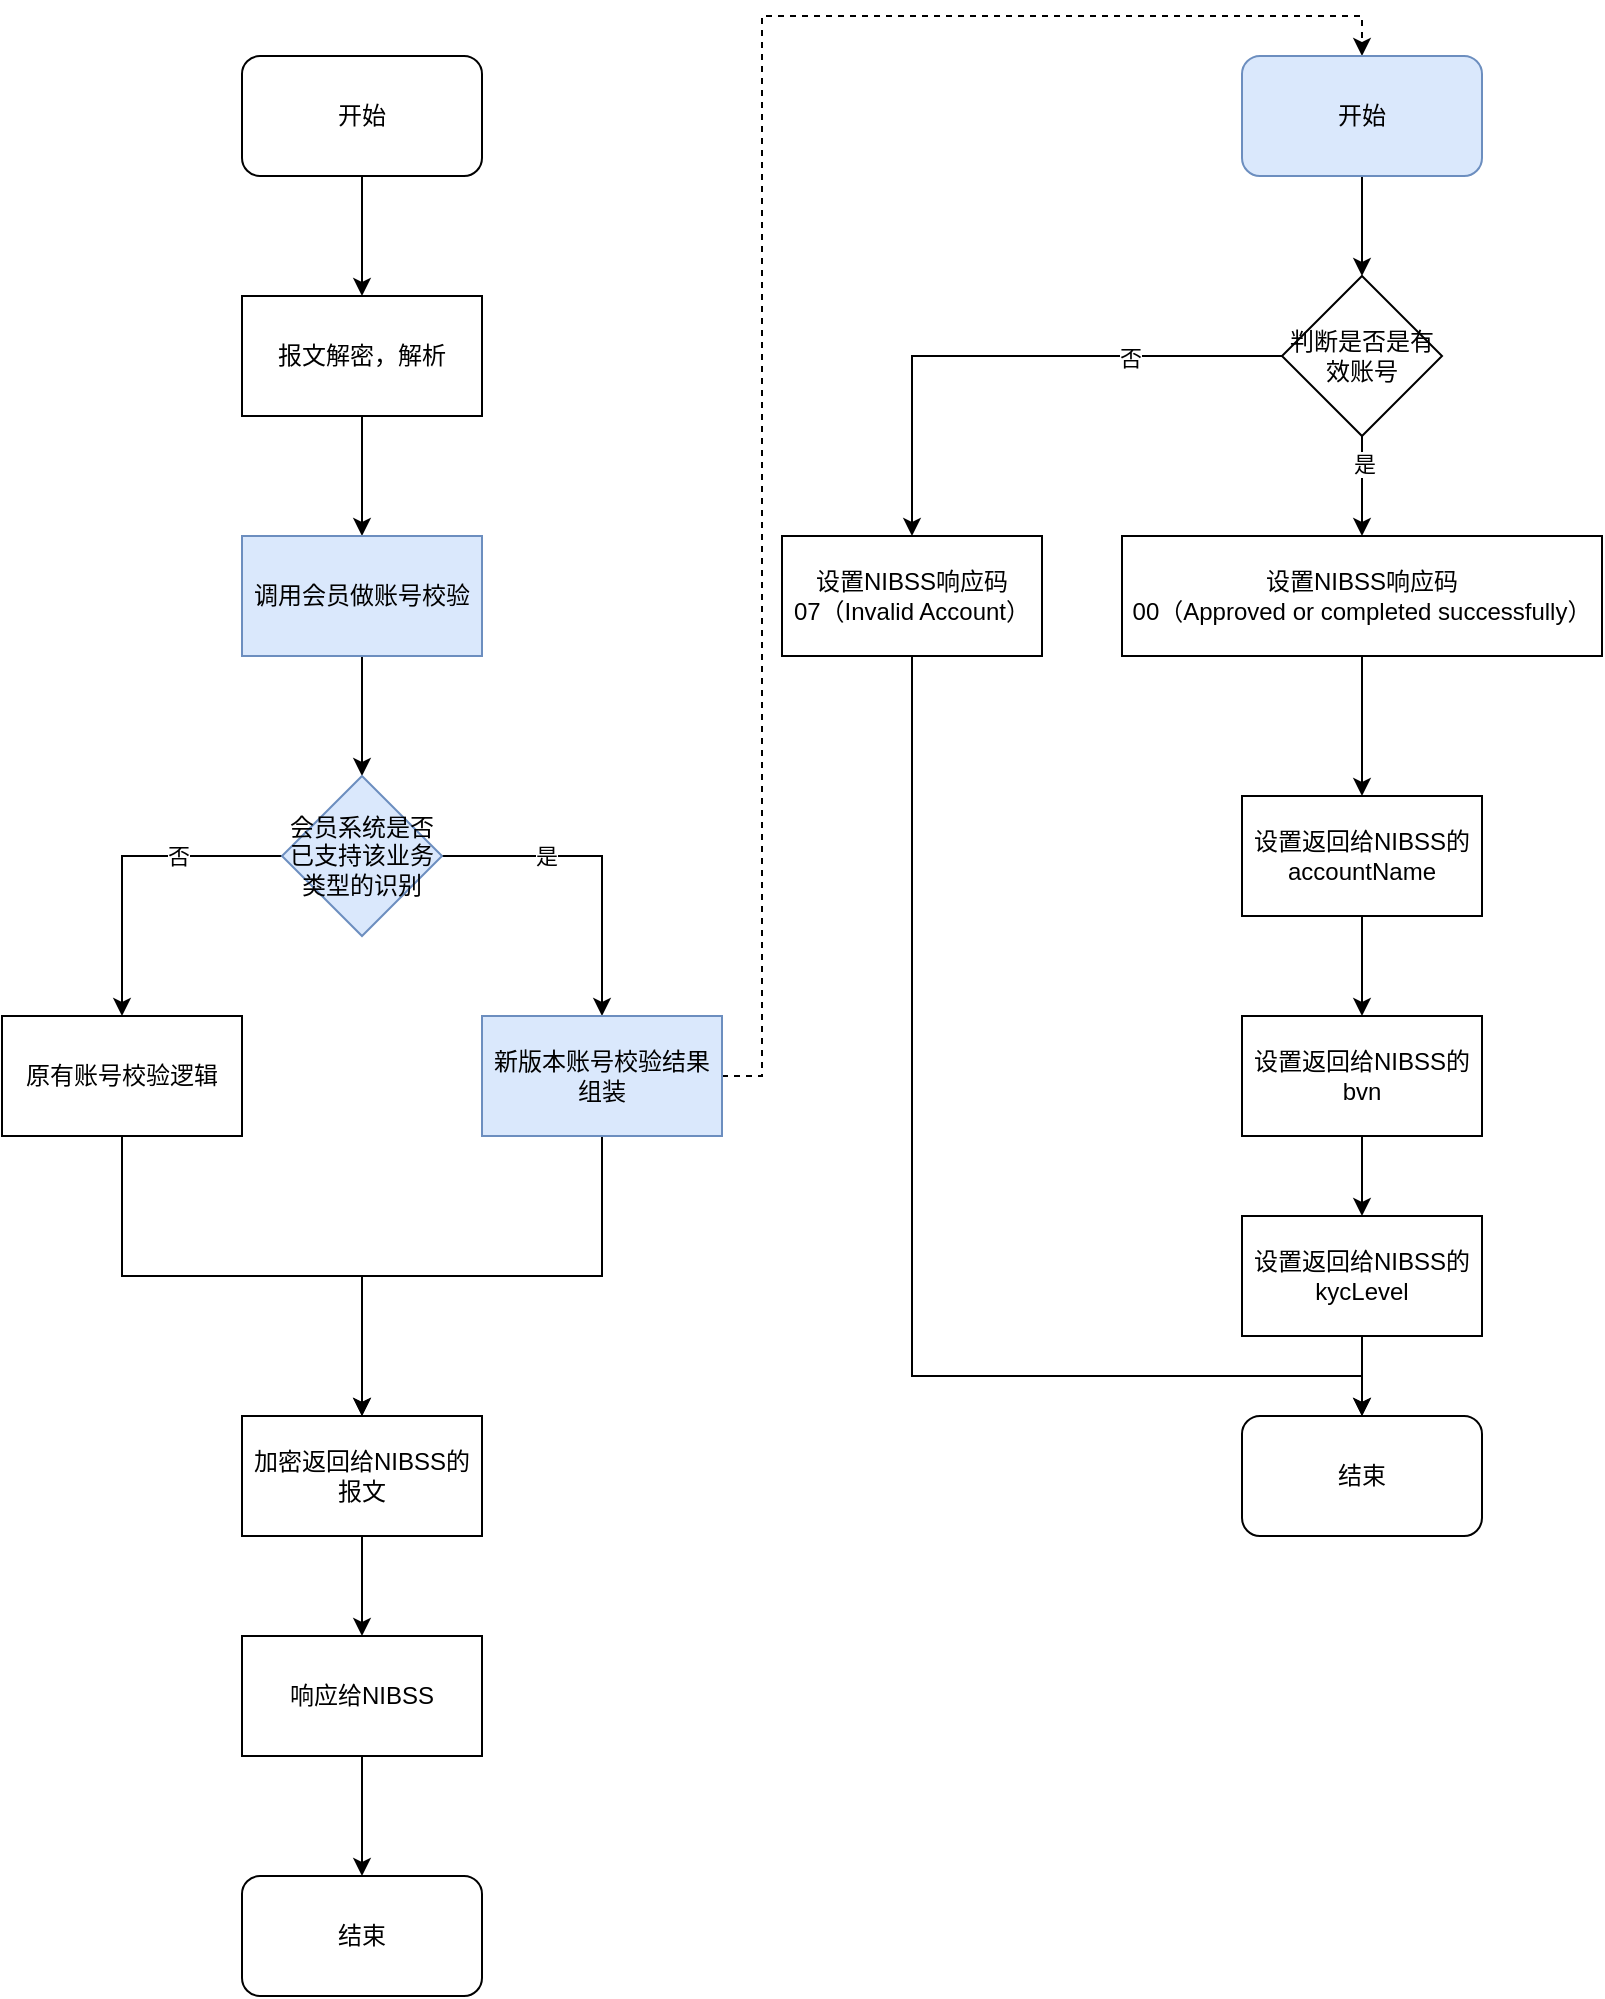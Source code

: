 <mxfile version="21.1.1" type="github">
  <diagram name="第 1 页" id="T2vmHhKR4XjcTjqLVEOl">
    <mxGraphModel dx="1103" dy="612" grid="1" gridSize="10" guides="1" tooltips="1" connect="1" arrows="1" fold="1" page="1" pageScale="1" pageWidth="827" pageHeight="1169" math="0" shadow="0">
      <root>
        <mxCell id="0" />
        <mxCell id="1" parent="0" />
        <mxCell id="-RsiTzVQ_q_hdSGPjQla-8" style="edgeStyle=orthogonalEdgeStyle;rounded=0;orthogonalLoop=1;jettySize=auto;html=1;entryX=0.5;entryY=0;entryDx=0;entryDy=0;" edge="1" parent="1" source="-RsiTzVQ_q_hdSGPjQla-1" target="-RsiTzVQ_q_hdSGPjQla-2">
          <mxGeometry relative="1" as="geometry" />
        </mxCell>
        <mxCell id="-RsiTzVQ_q_hdSGPjQla-1" value="开始" style="rounded=1;whiteSpace=wrap;html=1;" vertex="1" parent="1">
          <mxGeometry x="120" y="40" width="120" height="60" as="geometry" />
        </mxCell>
        <mxCell id="-RsiTzVQ_q_hdSGPjQla-9" style="edgeStyle=orthogonalEdgeStyle;rounded=0;orthogonalLoop=1;jettySize=auto;html=1;entryX=0.5;entryY=0;entryDx=0;entryDy=0;" edge="1" parent="1" source="-RsiTzVQ_q_hdSGPjQla-2" target="-RsiTzVQ_q_hdSGPjQla-3">
          <mxGeometry relative="1" as="geometry" />
        </mxCell>
        <mxCell id="-RsiTzVQ_q_hdSGPjQla-2" value="报文解密，解析" style="rounded=0;whiteSpace=wrap;html=1;" vertex="1" parent="1">
          <mxGeometry x="120" y="160" width="120" height="60" as="geometry" />
        </mxCell>
        <mxCell id="-RsiTzVQ_q_hdSGPjQla-10" style="edgeStyle=orthogonalEdgeStyle;rounded=0;orthogonalLoop=1;jettySize=auto;html=1;entryX=0.5;entryY=0;entryDx=0;entryDy=0;" edge="1" parent="1" source="-RsiTzVQ_q_hdSGPjQla-3" target="-RsiTzVQ_q_hdSGPjQla-4">
          <mxGeometry relative="1" as="geometry" />
        </mxCell>
        <mxCell id="-RsiTzVQ_q_hdSGPjQla-3" value="调用会员做账号校验" style="rounded=0;whiteSpace=wrap;html=1;fillColor=#dae8fc;strokeColor=#6c8ebf;" vertex="1" parent="1">
          <mxGeometry x="120" y="280" width="120" height="60" as="geometry" />
        </mxCell>
        <mxCell id="-RsiTzVQ_q_hdSGPjQla-11" style="edgeStyle=orthogonalEdgeStyle;rounded=0;orthogonalLoop=1;jettySize=auto;html=1;entryX=0.5;entryY=0;entryDx=0;entryDy=0;" edge="1" parent="1" source="-RsiTzVQ_q_hdSGPjQla-4" target="-RsiTzVQ_q_hdSGPjQla-5">
          <mxGeometry relative="1" as="geometry" />
        </mxCell>
        <mxCell id="-RsiTzVQ_q_hdSGPjQla-12" value="否" style="edgeLabel;html=1;align=center;verticalAlign=middle;resizable=0;points=[];" vertex="1" connectable="0" parent="-RsiTzVQ_q_hdSGPjQla-11">
          <mxGeometry x="-0.345" relative="1" as="geometry">
            <mxPoint as="offset" />
          </mxGeometry>
        </mxCell>
        <mxCell id="-RsiTzVQ_q_hdSGPjQla-13" style="edgeStyle=orthogonalEdgeStyle;rounded=0;orthogonalLoop=1;jettySize=auto;html=1;entryX=0.5;entryY=0;entryDx=0;entryDy=0;" edge="1" parent="1" source="-RsiTzVQ_q_hdSGPjQla-4" target="-RsiTzVQ_q_hdSGPjQla-7">
          <mxGeometry relative="1" as="geometry" />
        </mxCell>
        <mxCell id="-RsiTzVQ_q_hdSGPjQla-16" value="是" style="edgeLabel;html=1;align=center;verticalAlign=middle;resizable=0;points=[];" vertex="1" connectable="0" parent="-RsiTzVQ_q_hdSGPjQla-13">
          <mxGeometry x="-0.35" relative="1" as="geometry">
            <mxPoint as="offset" />
          </mxGeometry>
        </mxCell>
        <mxCell id="-RsiTzVQ_q_hdSGPjQla-4" value="会员系统是否已支持该业务类型的识别" style="rhombus;whiteSpace=wrap;html=1;fillColor=#dae8fc;strokeColor=#6c8ebf;" vertex="1" parent="1">
          <mxGeometry x="140" y="400" width="80" height="80" as="geometry" />
        </mxCell>
        <mxCell id="-RsiTzVQ_q_hdSGPjQla-32" style="edgeStyle=orthogonalEdgeStyle;rounded=0;orthogonalLoop=1;jettySize=auto;html=1;entryX=0.5;entryY=0;entryDx=0;entryDy=0;exitX=0.5;exitY=1;exitDx=0;exitDy=0;" edge="1" parent="1" source="-RsiTzVQ_q_hdSGPjQla-5" target="-RsiTzVQ_q_hdSGPjQla-30">
          <mxGeometry relative="1" as="geometry" />
        </mxCell>
        <mxCell id="-RsiTzVQ_q_hdSGPjQla-5" value="原有账号校验逻辑" style="rounded=0;whiteSpace=wrap;html=1;" vertex="1" parent="1">
          <mxGeometry y="520" width="120" height="60" as="geometry" />
        </mxCell>
        <mxCell id="-RsiTzVQ_q_hdSGPjQla-31" style="edgeStyle=orthogonalEdgeStyle;rounded=0;orthogonalLoop=1;jettySize=auto;html=1;entryX=0.5;entryY=0;entryDx=0;entryDy=0;exitX=0.5;exitY=1;exitDx=0;exitDy=0;" edge="1" parent="1" source="-RsiTzVQ_q_hdSGPjQla-7" target="-RsiTzVQ_q_hdSGPjQla-30">
          <mxGeometry relative="1" as="geometry" />
        </mxCell>
        <mxCell id="-RsiTzVQ_q_hdSGPjQla-43" style="edgeStyle=orthogonalEdgeStyle;rounded=0;orthogonalLoop=1;jettySize=auto;html=1;entryX=0.5;entryY=0;entryDx=0;entryDy=0;dashed=1;" edge="1" parent="1" source="-RsiTzVQ_q_hdSGPjQla-7" target="-RsiTzVQ_q_hdSGPjQla-18">
          <mxGeometry relative="1" as="geometry">
            <Array as="points">
              <mxPoint x="380" y="550" />
              <mxPoint x="380" y="20" />
              <mxPoint x="680" y="20" />
            </Array>
          </mxGeometry>
        </mxCell>
        <mxCell id="-RsiTzVQ_q_hdSGPjQla-7" value="新版本账号校验结果组装" style="rounded=0;whiteSpace=wrap;html=1;fillColor=#dae8fc;strokeColor=#6c8ebf;" vertex="1" parent="1">
          <mxGeometry x="240" y="520" width="120" height="60" as="geometry" />
        </mxCell>
        <mxCell id="-RsiTzVQ_q_hdSGPjQla-20" style="edgeStyle=orthogonalEdgeStyle;rounded=0;orthogonalLoop=1;jettySize=auto;html=1;entryX=0.5;entryY=0;entryDx=0;entryDy=0;" edge="1" parent="1" source="-RsiTzVQ_q_hdSGPjQla-18" target="-RsiTzVQ_q_hdSGPjQla-19">
          <mxGeometry relative="1" as="geometry" />
        </mxCell>
        <mxCell id="-RsiTzVQ_q_hdSGPjQla-18" value="开始" style="rounded=1;whiteSpace=wrap;html=1;fillColor=#dae8fc;strokeColor=#6c8ebf;" vertex="1" parent="1">
          <mxGeometry x="620" y="40" width="120" height="60" as="geometry" />
        </mxCell>
        <mxCell id="-RsiTzVQ_q_hdSGPjQla-22" style="edgeStyle=orthogonalEdgeStyle;rounded=0;orthogonalLoop=1;jettySize=auto;html=1;entryX=0.5;entryY=0;entryDx=0;entryDy=0;" edge="1" parent="1" source="-RsiTzVQ_q_hdSGPjQla-19" target="-RsiTzVQ_q_hdSGPjQla-21">
          <mxGeometry relative="1" as="geometry" />
        </mxCell>
        <mxCell id="-RsiTzVQ_q_hdSGPjQla-23" value="否" style="edgeLabel;html=1;align=center;verticalAlign=middle;resizable=0;points=[];" vertex="1" connectable="0" parent="-RsiTzVQ_q_hdSGPjQla-22">
          <mxGeometry x="-0.446" y="1" relative="1" as="geometry">
            <mxPoint as="offset" />
          </mxGeometry>
        </mxCell>
        <mxCell id="-RsiTzVQ_q_hdSGPjQla-25" style="edgeStyle=orthogonalEdgeStyle;rounded=0;orthogonalLoop=1;jettySize=auto;html=1;entryX=0.5;entryY=0;entryDx=0;entryDy=0;" edge="1" parent="1" source="-RsiTzVQ_q_hdSGPjQla-19" target="-RsiTzVQ_q_hdSGPjQla-24">
          <mxGeometry relative="1" as="geometry" />
        </mxCell>
        <mxCell id="-RsiTzVQ_q_hdSGPjQla-26" value="是" style="edgeLabel;html=1;align=center;verticalAlign=middle;resizable=0;points=[];" vertex="1" connectable="0" parent="-RsiTzVQ_q_hdSGPjQla-25">
          <mxGeometry x="-0.434" y="1" relative="1" as="geometry">
            <mxPoint as="offset" />
          </mxGeometry>
        </mxCell>
        <mxCell id="-RsiTzVQ_q_hdSGPjQla-19" value="判断是否是有效账号" style="rhombus;whiteSpace=wrap;html=1;" vertex="1" parent="1">
          <mxGeometry x="640" y="150" width="80" height="80" as="geometry" />
        </mxCell>
        <mxCell id="-RsiTzVQ_q_hdSGPjQla-38" style="edgeStyle=orthogonalEdgeStyle;rounded=0;orthogonalLoop=1;jettySize=auto;html=1;entryX=0.5;entryY=0;entryDx=0;entryDy=0;" edge="1" parent="1" source="-RsiTzVQ_q_hdSGPjQla-21" target="-RsiTzVQ_q_hdSGPjQla-37">
          <mxGeometry relative="1" as="geometry">
            <Array as="points">
              <mxPoint x="455" y="700" />
              <mxPoint x="680" y="700" />
            </Array>
          </mxGeometry>
        </mxCell>
        <mxCell id="-RsiTzVQ_q_hdSGPjQla-21" value="设置NIBSS响应码&lt;br&gt;07（Invalid Account）" style="rounded=0;whiteSpace=wrap;html=1;" vertex="1" parent="1">
          <mxGeometry x="390" y="280" width="130" height="60" as="geometry" />
        </mxCell>
        <mxCell id="-RsiTzVQ_q_hdSGPjQla-39" style="edgeStyle=orthogonalEdgeStyle;rounded=0;orthogonalLoop=1;jettySize=auto;html=1;entryX=0.5;entryY=0;entryDx=0;entryDy=0;" edge="1" parent="1" source="-RsiTzVQ_q_hdSGPjQla-24" target="-RsiTzVQ_q_hdSGPjQla-27">
          <mxGeometry relative="1" as="geometry" />
        </mxCell>
        <mxCell id="-RsiTzVQ_q_hdSGPjQla-24" value="设置NIBSS响应码&lt;br&gt;00（Approved or completed successfully&lt;span style=&quot;background-color: initial;&quot;&gt;）&lt;/span&gt;" style="rounded=0;whiteSpace=wrap;html=1;" vertex="1" parent="1">
          <mxGeometry x="560" y="280" width="240" height="60" as="geometry" />
        </mxCell>
        <mxCell id="-RsiTzVQ_q_hdSGPjQla-40" style="edgeStyle=orthogonalEdgeStyle;rounded=0;orthogonalLoop=1;jettySize=auto;html=1;entryX=0.5;entryY=0;entryDx=0;entryDy=0;" edge="1" parent="1" source="-RsiTzVQ_q_hdSGPjQla-27" target="-RsiTzVQ_q_hdSGPjQla-28">
          <mxGeometry relative="1" as="geometry" />
        </mxCell>
        <mxCell id="-RsiTzVQ_q_hdSGPjQla-27" value="设置返回给NIBSS的&lt;br&gt;accountName" style="rounded=0;whiteSpace=wrap;html=1;" vertex="1" parent="1">
          <mxGeometry x="620" y="410" width="120" height="60" as="geometry" />
        </mxCell>
        <mxCell id="-RsiTzVQ_q_hdSGPjQla-41" style="edgeStyle=orthogonalEdgeStyle;rounded=0;orthogonalLoop=1;jettySize=auto;html=1;entryX=0.5;entryY=0;entryDx=0;entryDy=0;" edge="1" parent="1" source="-RsiTzVQ_q_hdSGPjQla-28" target="-RsiTzVQ_q_hdSGPjQla-29">
          <mxGeometry relative="1" as="geometry" />
        </mxCell>
        <mxCell id="-RsiTzVQ_q_hdSGPjQla-28" value="设置返回给NIBSS的&lt;br&gt;bvn" style="rounded=0;whiteSpace=wrap;html=1;" vertex="1" parent="1">
          <mxGeometry x="620" y="520" width="120" height="60" as="geometry" />
        </mxCell>
        <mxCell id="-RsiTzVQ_q_hdSGPjQla-42" style="edgeStyle=orthogonalEdgeStyle;rounded=0;orthogonalLoop=1;jettySize=auto;html=1;entryX=0.5;entryY=0;entryDx=0;entryDy=0;" edge="1" parent="1" source="-RsiTzVQ_q_hdSGPjQla-29" target="-RsiTzVQ_q_hdSGPjQla-37">
          <mxGeometry relative="1" as="geometry" />
        </mxCell>
        <mxCell id="-RsiTzVQ_q_hdSGPjQla-29" value="设置返回给NIBSS的&lt;br&gt;kycLevel" style="rounded=0;whiteSpace=wrap;html=1;" vertex="1" parent="1">
          <mxGeometry x="620" y="620" width="120" height="60" as="geometry" />
        </mxCell>
        <mxCell id="-RsiTzVQ_q_hdSGPjQla-35" style="edgeStyle=orthogonalEdgeStyle;rounded=0;orthogonalLoop=1;jettySize=auto;html=1;entryX=0.5;entryY=0;entryDx=0;entryDy=0;" edge="1" parent="1" source="-RsiTzVQ_q_hdSGPjQla-30" target="-RsiTzVQ_q_hdSGPjQla-33">
          <mxGeometry relative="1" as="geometry" />
        </mxCell>
        <mxCell id="-RsiTzVQ_q_hdSGPjQla-30" value="加密返回给NIBSS的报文" style="rounded=0;whiteSpace=wrap;html=1;" vertex="1" parent="1">
          <mxGeometry x="120" y="720" width="120" height="60" as="geometry" />
        </mxCell>
        <mxCell id="-RsiTzVQ_q_hdSGPjQla-36" style="edgeStyle=orthogonalEdgeStyle;rounded=0;orthogonalLoop=1;jettySize=auto;html=1;entryX=0.5;entryY=0;entryDx=0;entryDy=0;" edge="1" parent="1" source="-RsiTzVQ_q_hdSGPjQla-33" target="-RsiTzVQ_q_hdSGPjQla-34">
          <mxGeometry relative="1" as="geometry" />
        </mxCell>
        <mxCell id="-RsiTzVQ_q_hdSGPjQla-33" value="响应给NIBSS" style="rounded=0;whiteSpace=wrap;html=1;" vertex="1" parent="1">
          <mxGeometry x="120" y="830" width="120" height="60" as="geometry" />
        </mxCell>
        <mxCell id="-RsiTzVQ_q_hdSGPjQla-34" value="结束" style="rounded=1;whiteSpace=wrap;html=1;" vertex="1" parent="1">
          <mxGeometry x="120" y="950" width="120" height="60" as="geometry" />
        </mxCell>
        <mxCell id="-RsiTzVQ_q_hdSGPjQla-37" value="结束" style="rounded=1;whiteSpace=wrap;html=1;" vertex="1" parent="1">
          <mxGeometry x="620" y="720" width="120" height="60" as="geometry" />
        </mxCell>
      </root>
    </mxGraphModel>
  </diagram>
</mxfile>
